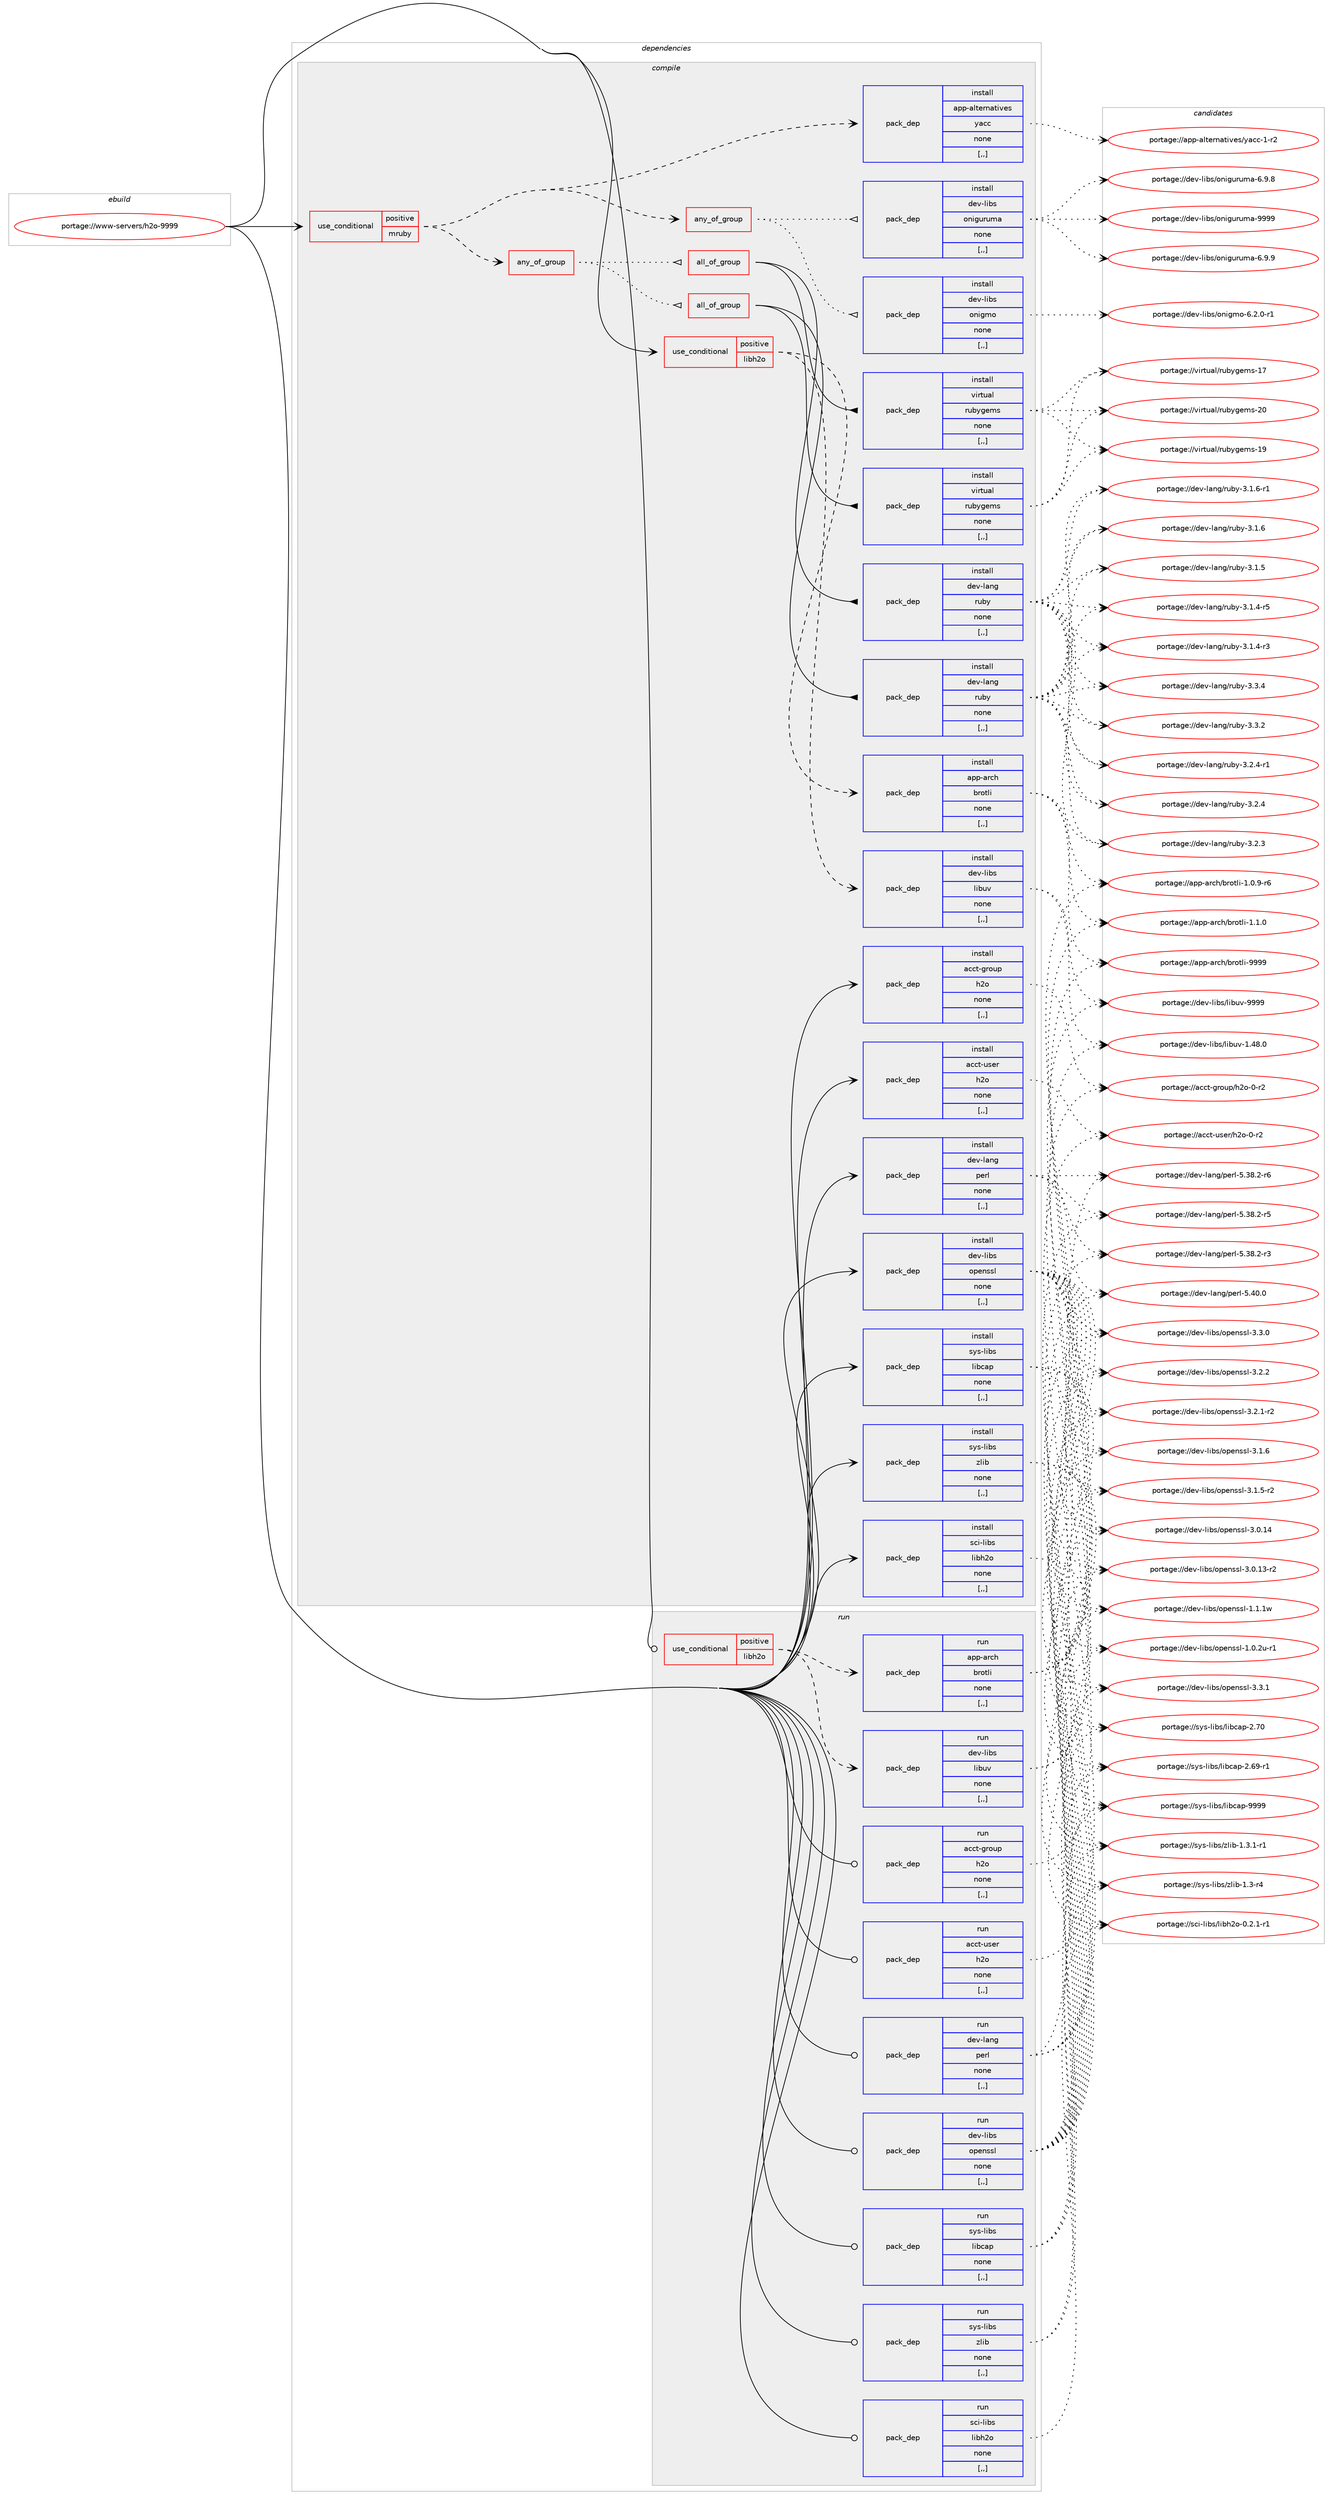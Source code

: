 digraph prolog {

# *************
# Graph options
# *************

newrank=true;
concentrate=true;
compound=true;
graph [rankdir=LR,fontname=Helvetica,fontsize=10,ranksep=1.5];#, ranksep=2.5, nodesep=0.2];
edge  [arrowhead=vee];
node  [fontname=Helvetica,fontsize=10];

# **********
# The ebuild
# **********

subgraph cluster_leftcol {
color=gray;
rank=same;
label=<<i>ebuild</i>>;
id [label="portage://www-servers/h2o-9999", color=red, width=4, href="../www-servers/h2o-9999.svg"];
}

# ****************
# The dependencies
# ****************

subgraph cluster_midcol {
color=gray;
label=<<i>dependencies</i>>;
subgraph cluster_compile {
fillcolor="#eeeeee";
style=filled;
label=<<i>compile</i>>;
subgraph cond120119 {
dependency450530 [label=<<TABLE BORDER="0" CELLBORDER="1" CELLSPACING="0" CELLPADDING="4"><TR><TD ROWSPAN="3" CELLPADDING="10">use_conditional</TD></TR><TR><TD>positive</TD></TR><TR><TD>libh2o</TD></TR></TABLE>>, shape=none, color=red];
subgraph pack327066 {
dependency450531 [label=<<TABLE BORDER="0" CELLBORDER="1" CELLSPACING="0" CELLPADDING="4" WIDTH="220"><TR><TD ROWSPAN="6" CELLPADDING="30">pack_dep</TD></TR><TR><TD WIDTH="110">install</TD></TR><TR><TD>app-arch</TD></TR><TR><TD>brotli</TD></TR><TR><TD>none</TD></TR><TR><TD>[,,]</TD></TR></TABLE>>, shape=none, color=blue];
}
dependency450530:e -> dependency450531:w [weight=20,style="dashed",arrowhead="vee"];
subgraph pack327067 {
dependency450532 [label=<<TABLE BORDER="0" CELLBORDER="1" CELLSPACING="0" CELLPADDING="4" WIDTH="220"><TR><TD ROWSPAN="6" CELLPADDING="30">pack_dep</TD></TR><TR><TD WIDTH="110">install</TD></TR><TR><TD>dev-libs</TD></TR><TR><TD>libuv</TD></TR><TR><TD>none</TD></TR><TR><TD>[,,]</TD></TR></TABLE>>, shape=none, color=blue];
}
dependency450530:e -> dependency450532:w [weight=20,style="dashed",arrowhead="vee"];
}
id:e -> dependency450530:w [weight=20,style="solid",arrowhead="vee"];
subgraph cond120120 {
dependency450533 [label=<<TABLE BORDER="0" CELLBORDER="1" CELLSPACING="0" CELLPADDING="4"><TR><TD ROWSPAN="3" CELLPADDING="10">use_conditional</TD></TR><TR><TD>positive</TD></TR><TR><TD>mruby</TD></TR></TABLE>>, shape=none, color=red];
subgraph any3105 {
dependency450534 [label=<<TABLE BORDER="0" CELLBORDER="1" CELLSPACING="0" CELLPADDING="4"><TR><TD CELLPADDING="10">any_of_group</TD></TR></TABLE>>, shape=none, color=red];subgraph all243 {
dependency450535 [label=<<TABLE BORDER="0" CELLBORDER="1" CELLSPACING="0" CELLPADDING="4"><TR><TD CELLPADDING="10">all_of_group</TD></TR></TABLE>>, shape=none, color=red];subgraph pack327068 {
dependency450536 [label=<<TABLE BORDER="0" CELLBORDER="1" CELLSPACING="0" CELLPADDING="4" WIDTH="220"><TR><TD ROWSPAN="6" CELLPADDING="30">pack_dep</TD></TR><TR><TD WIDTH="110">install</TD></TR><TR><TD>dev-lang</TD></TR><TR><TD>ruby</TD></TR><TR><TD>none</TD></TR><TR><TD>[,,]</TD></TR></TABLE>>, shape=none, color=blue];
}
dependency450535:e -> dependency450536:w [weight=20,style="solid",arrowhead="inv"];
subgraph pack327069 {
dependency450537 [label=<<TABLE BORDER="0" CELLBORDER="1" CELLSPACING="0" CELLPADDING="4" WIDTH="220"><TR><TD ROWSPAN="6" CELLPADDING="30">pack_dep</TD></TR><TR><TD WIDTH="110">install</TD></TR><TR><TD>virtual</TD></TR><TR><TD>rubygems</TD></TR><TR><TD>none</TD></TR><TR><TD>[,,]</TD></TR></TABLE>>, shape=none, color=blue];
}
dependency450535:e -> dependency450537:w [weight=20,style="solid",arrowhead="inv"];
}
dependency450534:e -> dependency450535:w [weight=20,style="dotted",arrowhead="oinv"];
subgraph all244 {
dependency450538 [label=<<TABLE BORDER="0" CELLBORDER="1" CELLSPACING="0" CELLPADDING="4"><TR><TD CELLPADDING="10">all_of_group</TD></TR></TABLE>>, shape=none, color=red];subgraph pack327070 {
dependency450539 [label=<<TABLE BORDER="0" CELLBORDER="1" CELLSPACING="0" CELLPADDING="4" WIDTH="220"><TR><TD ROWSPAN="6" CELLPADDING="30">pack_dep</TD></TR><TR><TD WIDTH="110">install</TD></TR><TR><TD>dev-lang</TD></TR><TR><TD>ruby</TD></TR><TR><TD>none</TD></TR><TR><TD>[,,]</TD></TR></TABLE>>, shape=none, color=blue];
}
dependency450538:e -> dependency450539:w [weight=20,style="solid",arrowhead="inv"];
subgraph pack327071 {
dependency450540 [label=<<TABLE BORDER="0" CELLBORDER="1" CELLSPACING="0" CELLPADDING="4" WIDTH="220"><TR><TD ROWSPAN="6" CELLPADDING="30">pack_dep</TD></TR><TR><TD WIDTH="110">install</TD></TR><TR><TD>virtual</TD></TR><TR><TD>rubygems</TD></TR><TR><TD>none</TD></TR><TR><TD>[,,]</TD></TR></TABLE>>, shape=none, color=blue];
}
dependency450538:e -> dependency450540:w [weight=20,style="solid",arrowhead="inv"];
}
dependency450534:e -> dependency450538:w [weight=20,style="dotted",arrowhead="oinv"];
}
dependency450533:e -> dependency450534:w [weight=20,style="dashed",arrowhead="vee"];
subgraph any3106 {
dependency450541 [label=<<TABLE BORDER="0" CELLBORDER="1" CELLSPACING="0" CELLPADDING="4"><TR><TD CELLPADDING="10">any_of_group</TD></TR></TABLE>>, shape=none, color=red];subgraph pack327072 {
dependency450542 [label=<<TABLE BORDER="0" CELLBORDER="1" CELLSPACING="0" CELLPADDING="4" WIDTH="220"><TR><TD ROWSPAN="6" CELLPADDING="30">pack_dep</TD></TR><TR><TD WIDTH="110">install</TD></TR><TR><TD>dev-libs</TD></TR><TR><TD>onigmo</TD></TR><TR><TD>none</TD></TR><TR><TD>[,,]</TD></TR></TABLE>>, shape=none, color=blue];
}
dependency450541:e -> dependency450542:w [weight=20,style="dotted",arrowhead="oinv"];
subgraph pack327073 {
dependency450543 [label=<<TABLE BORDER="0" CELLBORDER="1" CELLSPACING="0" CELLPADDING="4" WIDTH="220"><TR><TD ROWSPAN="6" CELLPADDING="30">pack_dep</TD></TR><TR><TD WIDTH="110">install</TD></TR><TR><TD>dev-libs</TD></TR><TR><TD>oniguruma</TD></TR><TR><TD>none</TD></TR><TR><TD>[,,]</TD></TR></TABLE>>, shape=none, color=blue];
}
dependency450541:e -> dependency450543:w [weight=20,style="dotted",arrowhead="oinv"];
}
dependency450533:e -> dependency450541:w [weight=20,style="dashed",arrowhead="vee"];
subgraph pack327074 {
dependency450544 [label=<<TABLE BORDER="0" CELLBORDER="1" CELLSPACING="0" CELLPADDING="4" WIDTH="220"><TR><TD ROWSPAN="6" CELLPADDING="30">pack_dep</TD></TR><TR><TD WIDTH="110">install</TD></TR><TR><TD>app-alternatives</TD></TR><TR><TD>yacc</TD></TR><TR><TD>none</TD></TR><TR><TD>[,,]</TD></TR></TABLE>>, shape=none, color=blue];
}
dependency450533:e -> dependency450544:w [weight=20,style="dashed",arrowhead="vee"];
}
id:e -> dependency450533:w [weight=20,style="solid",arrowhead="vee"];
subgraph pack327075 {
dependency450545 [label=<<TABLE BORDER="0" CELLBORDER="1" CELLSPACING="0" CELLPADDING="4" WIDTH="220"><TR><TD ROWSPAN="6" CELLPADDING="30">pack_dep</TD></TR><TR><TD WIDTH="110">install</TD></TR><TR><TD>acct-group</TD></TR><TR><TD>h2o</TD></TR><TR><TD>none</TD></TR><TR><TD>[,,]</TD></TR></TABLE>>, shape=none, color=blue];
}
id:e -> dependency450545:w [weight=20,style="solid",arrowhead="vee"];
subgraph pack327076 {
dependency450546 [label=<<TABLE BORDER="0" CELLBORDER="1" CELLSPACING="0" CELLPADDING="4" WIDTH="220"><TR><TD ROWSPAN="6" CELLPADDING="30">pack_dep</TD></TR><TR><TD WIDTH="110">install</TD></TR><TR><TD>acct-user</TD></TR><TR><TD>h2o</TD></TR><TR><TD>none</TD></TR><TR><TD>[,,]</TD></TR></TABLE>>, shape=none, color=blue];
}
id:e -> dependency450546:w [weight=20,style="solid",arrowhead="vee"];
subgraph pack327077 {
dependency450547 [label=<<TABLE BORDER="0" CELLBORDER="1" CELLSPACING="0" CELLPADDING="4" WIDTH="220"><TR><TD ROWSPAN="6" CELLPADDING="30">pack_dep</TD></TR><TR><TD WIDTH="110">install</TD></TR><TR><TD>dev-lang</TD></TR><TR><TD>perl</TD></TR><TR><TD>none</TD></TR><TR><TD>[,,]</TD></TR></TABLE>>, shape=none, color=blue];
}
id:e -> dependency450547:w [weight=20,style="solid",arrowhead="vee"];
subgraph pack327078 {
dependency450548 [label=<<TABLE BORDER="0" CELLBORDER="1" CELLSPACING="0" CELLPADDING="4" WIDTH="220"><TR><TD ROWSPAN="6" CELLPADDING="30">pack_dep</TD></TR><TR><TD WIDTH="110">install</TD></TR><TR><TD>dev-libs</TD></TR><TR><TD>openssl</TD></TR><TR><TD>none</TD></TR><TR><TD>[,,]</TD></TR></TABLE>>, shape=none, color=blue];
}
id:e -> dependency450548:w [weight=20,style="solid",arrowhead="vee"];
subgraph pack327079 {
dependency450549 [label=<<TABLE BORDER="0" CELLBORDER="1" CELLSPACING="0" CELLPADDING="4" WIDTH="220"><TR><TD ROWSPAN="6" CELLPADDING="30">pack_dep</TD></TR><TR><TD WIDTH="110">install</TD></TR><TR><TD>sys-libs</TD></TR><TR><TD>libcap</TD></TR><TR><TD>none</TD></TR><TR><TD>[,,]</TD></TR></TABLE>>, shape=none, color=blue];
}
id:e -> dependency450549:w [weight=20,style="solid",arrowhead="vee"];
subgraph pack327080 {
dependency450550 [label=<<TABLE BORDER="0" CELLBORDER="1" CELLSPACING="0" CELLPADDING="4" WIDTH="220"><TR><TD ROWSPAN="6" CELLPADDING="30">pack_dep</TD></TR><TR><TD WIDTH="110">install</TD></TR><TR><TD>sys-libs</TD></TR><TR><TD>zlib</TD></TR><TR><TD>none</TD></TR><TR><TD>[,,]</TD></TR></TABLE>>, shape=none, color=blue];
}
id:e -> dependency450550:w [weight=20,style="solid",arrowhead="vee"];
subgraph pack327081 {
dependency450551 [label=<<TABLE BORDER="0" CELLBORDER="1" CELLSPACING="0" CELLPADDING="4" WIDTH="220"><TR><TD ROWSPAN="6" CELLPADDING="30">pack_dep</TD></TR><TR><TD WIDTH="110">install</TD></TR><TR><TD>sci-libs</TD></TR><TR><TD>libh2o</TD></TR><TR><TD>none</TD></TR><TR><TD>[,,]</TD></TR></TABLE>>, shape=none, color=blue];
}
id:e -> dependency450551:w [weight=20,style="solid",arrowhead="vee"];
}
subgraph cluster_compileandrun {
fillcolor="#eeeeee";
style=filled;
label=<<i>compile and run</i>>;
}
subgraph cluster_run {
fillcolor="#eeeeee";
style=filled;
label=<<i>run</i>>;
subgraph cond120121 {
dependency450552 [label=<<TABLE BORDER="0" CELLBORDER="1" CELLSPACING="0" CELLPADDING="4"><TR><TD ROWSPAN="3" CELLPADDING="10">use_conditional</TD></TR><TR><TD>positive</TD></TR><TR><TD>libh2o</TD></TR></TABLE>>, shape=none, color=red];
subgraph pack327082 {
dependency450553 [label=<<TABLE BORDER="0" CELLBORDER="1" CELLSPACING="0" CELLPADDING="4" WIDTH="220"><TR><TD ROWSPAN="6" CELLPADDING="30">pack_dep</TD></TR><TR><TD WIDTH="110">run</TD></TR><TR><TD>app-arch</TD></TR><TR><TD>brotli</TD></TR><TR><TD>none</TD></TR><TR><TD>[,,]</TD></TR></TABLE>>, shape=none, color=blue];
}
dependency450552:e -> dependency450553:w [weight=20,style="dashed",arrowhead="vee"];
subgraph pack327083 {
dependency450554 [label=<<TABLE BORDER="0" CELLBORDER="1" CELLSPACING="0" CELLPADDING="4" WIDTH="220"><TR><TD ROWSPAN="6" CELLPADDING="30">pack_dep</TD></TR><TR><TD WIDTH="110">run</TD></TR><TR><TD>dev-libs</TD></TR><TR><TD>libuv</TD></TR><TR><TD>none</TD></TR><TR><TD>[,,]</TD></TR></TABLE>>, shape=none, color=blue];
}
dependency450552:e -> dependency450554:w [weight=20,style="dashed",arrowhead="vee"];
}
id:e -> dependency450552:w [weight=20,style="solid",arrowhead="odot"];
subgraph pack327084 {
dependency450555 [label=<<TABLE BORDER="0" CELLBORDER="1" CELLSPACING="0" CELLPADDING="4" WIDTH="220"><TR><TD ROWSPAN="6" CELLPADDING="30">pack_dep</TD></TR><TR><TD WIDTH="110">run</TD></TR><TR><TD>acct-group</TD></TR><TR><TD>h2o</TD></TR><TR><TD>none</TD></TR><TR><TD>[,,]</TD></TR></TABLE>>, shape=none, color=blue];
}
id:e -> dependency450555:w [weight=20,style="solid",arrowhead="odot"];
subgraph pack327085 {
dependency450556 [label=<<TABLE BORDER="0" CELLBORDER="1" CELLSPACING="0" CELLPADDING="4" WIDTH="220"><TR><TD ROWSPAN="6" CELLPADDING="30">pack_dep</TD></TR><TR><TD WIDTH="110">run</TD></TR><TR><TD>acct-user</TD></TR><TR><TD>h2o</TD></TR><TR><TD>none</TD></TR><TR><TD>[,,]</TD></TR></TABLE>>, shape=none, color=blue];
}
id:e -> dependency450556:w [weight=20,style="solid",arrowhead="odot"];
subgraph pack327086 {
dependency450557 [label=<<TABLE BORDER="0" CELLBORDER="1" CELLSPACING="0" CELLPADDING="4" WIDTH="220"><TR><TD ROWSPAN="6" CELLPADDING="30">pack_dep</TD></TR><TR><TD WIDTH="110">run</TD></TR><TR><TD>dev-lang</TD></TR><TR><TD>perl</TD></TR><TR><TD>none</TD></TR><TR><TD>[,,]</TD></TR></TABLE>>, shape=none, color=blue];
}
id:e -> dependency450557:w [weight=20,style="solid",arrowhead="odot"];
subgraph pack327087 {
dependency450558 [label=<<TABLE BORDER="0" CELLBORDER="1" CELLSPACING="0" CELLPADDING="4" WIDTH="220"><TR><TD ROWSPAN="6" CELLPADDING="30">pack_dep</TD></TR><TR><TD WIDTH="110">run</TD></TR><TR><TD>dev-libs</TD></TR><TR><TD>openssl</TD></TR><TR><TD>none</TD></TR><TR><TD>[,,]</TD></TR></TABLE>>, shape=none, color=blue];
}
id:e -> dependency450558:w [weight=20,style="solid",arrowhead="odot"];
subgraph pack327088 {
dependency450559 [label=<<TABLE BORDER="0" CELLBORDER="1" CELLSPACING="0" CELLPADDING="4" WIDTH="220"><TR><TD ROWSPAN="6" CELLPADDING="30">pack_dep</TD></TR><TR><TD WIDTH="110">run</TD></TR><TR><TD>sys-libs</TD></TR><TR><TD>libcap</TD></TR><TR><TD>none</TD></TR><TR><TD>[,,]</TD></TR></TABLE>>, shape=none, color=blue];
}
id:e -> dependency450559:w [weight=20,style="solid",arrowhead="odot"];
subgraph pack327089 {
dependency450560 [label=<<TABLE BORDER="0" CELLBORDER="1" CELLSPACING="0" CELLPADDING="4" WIDTH="220"><TR><TD ROWSPAN="6" CELLPADDING="30">pack_dep</TD></TR><TR><TD WIDTH="110">run</TD></TR><TR><TD>sys-libs</TD></TR><TR><TD>zlib</TD></TR><TR><TD>none</TD></TR><TR><TD>[,,]</TD></TR></TABLE>>, shape=none, color=blue];
}
id:e -> dependency450560:w [weight=20,style="solid",arrowhead="odot"];
subgraph pack327090 {
dependency450561 [label=<<TABLE BORDER="0" CELLBORDER="1" CELLSPACING="0" CELLPADDING="4" WIDTH="220"><TR><TD ROWSPAN="6" CELLPADDING="30">pack_dep</TD></TR><TR><TD WIDTH="110">run</TD></TR><TR><TD>sci-libs</TD></TR><TR><TD>libh2o</TD></TR><TR><TD>none</TD></TR><TR><TD>[,,]</TD></TR></TABLE>>, shape=none, color=blue];
}
id:e -> dependency450561:w [weight=20,style="solid",arrowhead="odot"];
}
}

# **************
# The candidates
# **************

subgraph cluster_choices {
rank=same;
color=gray;
label=<<i>candidates</i>>;

subgraph choice327066 {
color=black;
nodesep=1;
choice9711211245971149910447981141111161081054557575757 [label="portage://app-arch/brotli-9999", color=red, width=4,href="../app-arch/brotli-9999.svg"];
choice971121124597114991044798114111116108105454946494648 [label="portage://app-arch/brotli-1.1.0", color=red, width=4,href="../app-arch/brotli-1.1.0.svg"];
choice9711211245971149910447981141111161081054549464846574511454 [label="portage://app-arch/brotli-1.0.9-r6", color=red, width=4,href="../app-arch/brotli-1.0.9-r6.svg"];
dependency450531:e -> choice9711211245971149910447981141111161081054557575757:w [style=dotted,weight="100"];
dependency450531:e -> choice971121124597114991044798114111116108105454946494648:w [style=dotted,weight="100"];
dependency450531:e -> choice9711211245971149910447981141111161081054549464846574511454:w [style=dotted,weight="100"];
}
subgraph choice327067 {
color=black;
nodesep=1;
choice100101118451081059811547108105981171184557575757 [label="portage://dev-libs/libuv-9999", color=red, width=4,href="../dev-libs/libuv-9999.svg"];
choice1001011184510810598115471081059811711845494652564648 [label="portage://dev-libs/libuv-1.48.0", color=red, width=4,href="../dev-libs/libuv-1.48.0.svg"];
dependency450532:e -> choice100101118451081059811547108105981171184557575757:w [style=dotted,weight="100"];
dependency450532:e -> choice1001011184510810598115471081059811711845494652564648:w [style=dotted,weight="100"];
}
subgraph choice327068 {
color=black;
nodesep=1;
choice10010111845108971101034711411798121455146514652 [label="portage://dev-lang/ruby-3.3.4", color=red, width=4,href="../dev-lang/ruby-3.3.4.svg"];
choice10010111845108971101034711411798121455146514650 [label="portage://dev-lang/ruby-3.3.2", color=red, width=4,href="../dev-lang/ruby-3.3.2.svg"];
choice100101118451089711010347114117981214551465046524511449 [label="portage://dev-lang/ruby-3.2.4-r1", color=red, width=4,href="../dev-lang/ruby-3.2.4-r1.svg"];
choice10010111845108971101034711411798121455146504652 [label="portage://dev-lang/ruby-3.2.4", color=red, width=4,href="../dev-lang/ruby-3.2.4.svg"];
choice10010111845108971101034711411798121455146504651 [label="portage://dev-lang/ruby-3.2.3", color=red, width=4,href="../dev-lang/ruby-3.2.3.svg"];
choice100101118451089711010347114117981214551464946544511449 [label="portage://dev-lang/ruby-3.1.6-r1", color=red, width=4,href="../dev-lang/ruby-3.1.6-r1.svg"];
choice10010111845108971101034711411798121455146494654 [label="portage://dev-lang/ruby-3.1.6", color=red, width=4,href="../dev-lang/ruby-3.1.6.svg"];
choice10010111845108971101034711411798121455146494653 [label="portage://dev-lang/ruby-3.1.5", color=red, width=4,href="../dev-lang/ruby-3.1.5.svg"];
choice100101118451089711010347114117981214551464946524511453 [label="portage://dev-lang/ruby-3.1.4-r5", color=red, width=4,href="../dev-lang/ruby-3.1.4-r5.svg"];
choice100101118451089711010347114117981214551464946524511451 [label="portage://dev-lang/ruby-3.1.4-r3", color=red, width=4,href="../dev-lang/ruby-3.1.4-r3.svg"];
dependency450536:e -> choice10010111845108971101034711411798121455146514652:w [style=dotted,weight="100"];
dependency450536:e -> choice10010111845108971101034711411798121455146514650:w [style=dotted,weight="100"];
dependency450536:e -> choice100101118451089711010347114117981214551465046524511449:w [style=dotted,weight="100"];
dependency450536:e -> choice10010111845108971101034711411798121455146504652:w [style=dotted,weight="100"];
dependency450536:e -> choice10010111845108971101034711411798121455146504651:w [style=dotted,weight="100"];
dependency450536:e -> choice100101118451089711010347114117981214551464946544511449:w [style=dotted,weight="100"];
dependency450536:e -> choice10010111845108971101034711411798121455146494654:w [style=dotted,weight="100"];
dependency450536:e -> choice10010111845108971101034711411798121455146494653:w [style=dotted,weight="100"];
dependency450536:e -> choice100101118451089711010347114117981214551464946524511453:w [style=dotted,weight="100"];
dependency450536:e -> choice100101118451089711010347114117981214551464946524511451:w [style=dotted,weight="100"];
}
subgraph choice327069 {
color=black;
nodesep=1;
choice118105114116117971084711411798121103101109115455048 [label="portage://virtual/rubygems-20", color=red, width=4,href="../virtual/rubygems-20.svg"];
choice118105114116117971084711411798121103101109115454957 [label="portage://virtual/rubygems-19", color=red, width=4,href="../virtual/rubygems-19.svg"];
choice118105114116117971084711411798121103101109115454955 [label="portage://virtual/rubygems-17", color=red, width=4,href="../virtual/rubygems-17.svg"];
dependency450537:e -> choice118105114116117971084711411798121103101109115455048:w [style=dotted,weight="100"];
dependency450537:e -> choice118105114116117971084711411798121103101109115454957:w [style=dotted,weight="100"];
dependency450537:e -> choice118105114116117971084711411798121103101109115454955:w [style=dotted,weight="100"];
}
subgraph choice327070 {
color=black;
nodesep=1;
choice10010111845108971101034711411798121455146514652 [label="portage://dev-lang/ruby-3.3.4", color=red, width=4,href="../dev-lang/ruby-3.3.4.svg"];
choice10010111845108971101034711411798121455146514650 [label="portage://dev-lang/ruby-3.3.2", color=red, width=4,href="../dev-lang/ruby-3.3.2.svg"];
choice100101118451089711010347114117981214551465046524511449 [label="portage://dev-lang/ruby-3.2.4-r1", color=red, width=4,href="../dev-lang/ruby-3.2.4-r1.svg"];
choice10010111845108971101034711411798121455146504652 [label="portage://dev-lang/ruby-3.2.4", color=red, width=4,href="../dev-lang/ruby-3.2.4.svg"];
choice10010111845108971101034711411798121455146504651 [label="portage://dev-lang/ruby-3.2.3", color=red, width=4,href="../dev-lang/ruby-3.2.3.svg"];
choice100101118451089711010347114117981214551464946544511449 [label="portage://dev-lang/ruby-3.1.6-r1", color=red, width=4,href="../dev-lang/ruby-3.1.6-r1.svg"];
choice10010111845108971101034711411798121455146494654 [label="portage://dev-lang/ruby-3.1.6", color=red, width=4,href="../dev-lang/ruby-3.1.6.svg"];
choice10010111845108971101034711411798121455146494653 [label="portage://dev-lang/ruby-3.1.5", color=red, width=4,href="../dev-lang/ruby-3.1.5.svg"];
choice100101118451089711010347114117981214551464946524511453 [label="portage://dev-lang/ruby-3.1.4-r5", color=red, width=4,href="../dev-lang/ruby-3.1.4-r5.svg"];
choice100101118451089711010347114117981214551464946524511451 [label="portage://dev-lang/ruby-3.1.4-r3", color=red, width=4,href="../dev-lang/ruby-3.1.4-r3.svg"];
dependency450539:e -> choice10010111845108971101034711411798121455146514652:w [style=dotted,weight="100"];
dependency450539:e -> choice10010111845108971101034711411798121455146514650:w [style=dotted,weight="100"];
dependency450539:e -> choice100101118451089711010347114117981214551465046524511449:w [style=dotted,weight="100"];
dependency450539:e -> choice10010111845108971101034711411798121455146504652:w [style=dotted,weight="100"];
dependency450539:e -> choice10010111845108971101034711411798121455146504651:w [style=dotted,weight="100"];
dependency450539:e -> choice100101118451089711010347114117981214551464946544511449:w [style=dotted,weight="100"];
dependency450539:e -> choice10010111845108971101034711411798121455146494654:w [style=dotted,weight="100"];
dependency450539:e -> choice10010111845108971101034711411798121455146494653:w [style=dotted,weight="100"];
dependency450539:e -> choice100101118451089711010347114117981214551464946524511453:w [style=dotted,weight="100"];
dependency450539:e -> choice100101118451089711010347114117981214551464946524511451:w [style=dotted,weight="100"];
}
subgraph choice327071 {
color=black;
nodesep=1;
choice118105114116117971084711411798121103101109115455048 [label="portage://virtual/rubygems-20", color=red, width=4,href="../virtual/rubygems-20.svg"];
choice118105114116117971084711411798121103101109115454957 [label="portage://virtual/rubygems-19", color=red, width=4,href="../virtual/rubygems-19.svg"];
choice118105114116117971084711411798121103101109115454955 [label="portage://virtual/rubygems-17", color=red, width=4,href="../virtual/rubygems-17.svg"];
dependency450540:e -> choice118105114116117971084711411798121103101109115455048:w [style=dotted,weight="100"];
dependency450540:e -> choice118105114116117971084711411798121103101109115454957:w [style=dotted,weight="100"];
dependency450540:e -> choice118105114116117971084711411798121103101109115454955:w [style=dotted,weight="100"];
}
subgraph choice327072 {
color=black;
nodesep=1;
choice1001011184510810598115471111101051031091114554465046484511449 [label="portage://dev-libs/onigmo-6.2.0-r1", color=red, width=4,href="../dev-libs/onigmo-6.2.0-r1.svg"];
dependency450542:e -> choice1001011184510810598115471111101051031091114554465046484511449:w [style=dotted,weight="100"];
}
subgraph choice327073 {
color=black;
nodesep=1;
choice100101118451081059811547111110105103117114117109974557575757 [label="portage://dev-libs/oniguruma-9999", color=red, width=4,href="../dev-libs/oniguruma-9999.svg"];
choice10010111845108105981154711111010510311711411710997455446574657 [label="portage://dev-libs/oniguruma-6.9.9", color=red, width=4,href="../dev-libs/oniguruma-6.9.9.svg"];
choice10010111845108105981154711111010510311711411710997455446574656 [label="portage://dev-libs/oniguruma-6.9.8", color=red, width=4,href="../dev-libs/oniguruma-6.9.8.svg"];
dependency450543:e -> choice100101118451081059811547111110105103117114117109974557575757:w [style=dotted,weight="100"];
dependency450543:e -> choice10010111845108105981154711111010510311711411710997455446574657:w [style=dotted,weight="100"];
dependency450543:e -> choice10010111845108105981154711111010510311711411710997455446574656:w [style=dotted,weight="100"];
}
subgraph choice327074 {
color=black;
nodesep=1;
choice971121124597108116101114110971161051181011154712197999945494511450 [label="portage://app-alternatives/yacc-1-r2", color=red, width=4,href="../app-alternatives/yacc-1-r2.svg"];
dependency450544:e -> choice971121124597108116101114110971161051181011154712197999945494511450:w [style=dotted,weight="100"];
}
subgraph choice327075 {
color=black;
nodesep=1;
choice97999911645103114111117112471045011145484511450 [label="portage://acct-group/h2o-0-r2", color=red, width=4,href="../acct-group/h2o-0-r2.svg"];
dependency450545:e -> choice97999911645103114111117112471045011145484511450:w [style=dotted,weight="100"];
}
subgraph choice327076 {
color=black;
nodesep=1;
choice97999911645117115101114471045011145484511450 [label="portage://acct-user/h2o-0-r2", color=red, width=4,href="../acct-user/h2o-0-r2.svg"];
dependency450546:e -> choice97999911645117115101114471045011145484511450:w [style=dotted,weight="100"];
}
subgraph choice327077 {
color=black;
nodesep=1;
choice10010111845108971101034711210111410845534652484648 [label="portage://dev-lang/perl-5.40.0", color=red, width=4,href="../dev-lang/perl-5.40.0.svg"];
choice100101118451089711010347112101114108455346515646504511454 [label="portage://dev-lang/perl-5.38.2-r6", color=red, width=4,href="../dev-lang/perl-5.38.2-r6.svg"];
choice100101118451089711010347112101114108455346515646504511453 [label="portage://dev-lang/perl-5.38.2-r5", color=red, width=4,href="../dev-lang/perl-5.38.2-r5.svg"];
choice100101118451089711010347112101114108455346515646504511451 [label="portage://dev-lang/perl-5.38.2-r3", color=red, width=4,href="../dev-lang/perl-5.38.2-r3.svg"];
dependency450547:e -> choice10010111845108971101034711210111410845534652484648:w [style=dotted,weight="100"];
dependency450547:e -> choice100101118451089711010347112101114108455346515646504511454:w [style=dotted,weight="100"];
dependency450547:e -> choice100101118451089711010347112101114108455346515646504511453:w [style=dotted,weight="100"];
dependency450547:e -> choice100101118451089711010347112101114108455346515646504511451:w [style=dotted,weight="100"];
}
subgraph choice327078 {
color=black;
nodesep=1;
choice100101118451081059811547111112101110115115108455146514649 [label="portage://dev-libs/openssl-3.3.1", color=red, width=4,href="../dev-libs/openssl-3.3.1.svg"];
choice100101118451081059811547111112101110115115108455146514648 [label="portage://dev-libs/openssl-3.3.0", color=red, width=4,href="../dev-libs/openssl-3.3.0.svg"];
choice100101118451081059811547111112101110115115108455146504650 [label="portage://dev-libs/openssl-3.2.2", color=red, width=4,href="../dev-libs/openssl-3.2.2.svg"];
choice1001011184510810598115471111121011101151151084551465046494511450 [label="portage://dev-libs/openssl-3.2.1-r2", color=red, width=4,href="../dev-libs/openssl-3.2.1-r2.svg"];
choice100101118451081059811547111112101110115115108455146494654 [label="portage://dev-libs/openssl-3.1.6", color=red, width=4,href="../dev-libs/openssl-3.1.6.svg"];
choice1001011184510810598115471111121011101151151084551464946534511450 [label="portage://dev-libs/openssl-3.1.5-r2", color=red, width=4,href="../dev-libs/openssl-3.1.5-r2.svg"];
choice10010111845108105981154711111210111011511510845514648464952 [label="portage://dev-libs/openssl-3.0.14", color=red, width=4,href="../dev-libs/openssl-3.0.14.svg"];
choice100101118451081059811547111112101110115115108455146484649514511450 [label="portage://dev-libs/openssl-3.0.13-r2", color=red, width=4,href="../dev-libs/openssl-3.0.13-r2.svg"];
choice100101118451081059811547111112101110115115108454946494649119 [label="portage://dev-libs/openssl-1.1.1w", color=red, width=4,href="../dev-libs/openssl-1.1.1w.svg"];
choice1001011184510810598115471111121011101151151084549464846501174511449 [label="portage://dev-libs/openssl-1.0.2u-r1", color=red, width=4,href="../dev-libs/openssl-1.0.2u-r1.svg"];
dependency450548:e -> choice100101118451081059811547111112101110115115108455146514649:w [style=dotted,weight="100"];
dependency450548:e -> choice100101118451081059811547111112101110115115108455146514648:w [style=dotted,weight="100"];
dependency450548:e -> choice100101118451081059811547111112101110115115108455146504650:w [style=dotted,weight="100"];
dependency450548:e -> choice1001011184510810598115471111121011101151151084551465046494511450:w [style=dotted,weight="100"];
dependency450548:e -> choice100101118451081059811547111112101110115115108455146494654:w [style=dotted,weight="100"];
dependency450548:e -> choice1001011184510810598115471111121011101151151084551464946534511450:w [style=dotted,weight="100"];
dependency450548:e -> choice10010111845108105981154711111210111011511510845514648464952:w [style=dotted,weight="100"];
dependency450548:e -> choice100101118451081059811547111112101110115115108455146484649514511450:w [style=dotted,weight="100"];
dependency450548:e -> choice100101118451081059811547111112101110115115108454946494649119:w [style=dotted,weight="100"];
dependency450548:e -> choice1001011184510810598115471111121011101151151084549464846501174511449:w [style=dotted,weight="100"];
}
subgraph choice327079 {
color=black;
nodesep=1;
choice1151211154510810598115471081059899971124557575757 [label="portage://sys-libs/libcap-9999", color=red, width=4,href="../sys-libs/libcap-9999.svg"];
choice1151211154510810598115471081059899971124550465548 [label="portage://sys-libs/libcap-2.70", color=red, width=4,href="../sys-libs/libcap-2.70.svg"];
choice11512111545108105981154710810598999711245504654574511449 [label="portage://sys-libs/libcap-2.69-r1", color=red, width=4,href="../sys-libs/libcap-2.69-r1.svg"];
dependency450549:e -> choice1151211154510810598115471081059899971124557575757:w [style=dotted,weight="100"];
dependency450549:e -> choice1151211154510810598115471081059899971124550465548:w [style=dotted,weight="100"];
dependency450549:e -> choice11512111545108105981154710810598999711245504654574511449:w [style=dotted,weight="100"];
}
subgraph choice327080 {
color=black;
nodesep=1;
choice115121115451081059811547122108105984549465146494511449 [label="portage://sys-libs/zlib-1.3.1-r1", color=red, width=4,href="../sys-libs/zlib-1.3.1-r1.svg"];
choice11512111545108105981154712210810598454946514511452 [label="portage://sys-libs/zlib-1.3-r4", color=red, width=4,href="../sys-libs/zlib-1.3-r4.svg"];
dependency450550:e -> choice115121115451081059811547122108105984549465146494511449:w [style=dotted,weight="100"];
dependency450550:e -> choice11512111545108105981154712210810598454946514511452:w [style=dotted,weight="100"];
}
subgraph choice327081 {
color=black;
nodesep=1;
choice1159910545108105981154710810598104501114548465046494511449 [label="portage://sci-libs/libh2o-0.2.1-r1", color=red, width=4,href="../sci-libs/libh2o-0.2.1-r1.svg"];
dependency450551:e -> choice1159910545108105981154710810598104501114548465046494511449:w [style=dotted,weight="100"];
}
subgraph choice327082 {
color=black;
nodesep=1;
choice9711211245971149910447981141111161081054557575757 [label="portage://app-arch/brotli-9999", color=red, width=4,href="../app-arch/brotli-9999.svg"];
choice971121124597114991044798114111116108105454946494648 [label="portage://app-arch/brotli-1.1.0", color=red, width=4,href="../app-arch/brotli-1.1.0.svg"];
choice9711211245971149910447981141111161081054549464846574511454 [label="portage://app-arch/brotli-1.0.9-r6", color=red, width=4,href="../app-arch/brotli-1.0.9-r6.svg"];
dependency450553:e -> choice9711211245971149910447981141111161081054557575757:w [style=dotted,weight="100"];
dependency450553:e -> choice971121124597114991044798114111116108105454946494648:w [style=dotted,weight="100"];
dependency450553:e -> choice9711211245971149910447981141111161081054549464846574511454:w [style=dotted,weight="100"];
}
subgraph choice327083 {
color=black;
nodesep=1;
choice100101118451081059811547108105981171184557575757 [label="portage://dev-libs/libuv-9999", color=red, width=4,href="../dev-libs/libuv-9999.svg"];
choice1001011184510810598115471081059811711845494652564648 [label="portage://dev-libs/libuv-1.48.0", color=red, width=4,href="../dev-libs/libuv-1.48.0.svg"];
dependency450554:e -> choice100101118451081059811547108105981171184557575757:w [style=dotted,weight="100"];
dependency450554:e -> choice1001011184510810598115471081059811711845494652564648:w [style=dotted,weight="100"];
}
subgraph choice327084 {
color=black;
nodesep=1;
choice97999911645103114111117112471045011145484511450 [label="portage://acct-group/h2o-0-r2", color=red, width=4,href="../acct-group/h2o-0-r2.svg"];
dependency450555:e -> choice97999911645103114111117112471045011145484511450:w [style=dotted,weight="100"];
}
subgraph choice327085 {
color=black;
nodesep=1;
choice97999911645117115101114471045011145484511450 [label="portage://acct-user/h2o-0-r2", color=red, width=4,href="../acct-user/h2o-0-r2.svg"];
dependency450556:e -> choice97999911645117115101114471045011145484511450:w [style=dotted,weight="100"];
}
subgraph choice327086 {
color=black;
nodesep=1;
choice10010111845108971101034711210111410845534652484648 [label="portage://dev-lang/perl-5.40.0", color=red, width=4,href="../dev-lang/perl-5.40.0.svg"];
choice100101118451089711010347112101114108455346515646504511454 [label="portage://dev-lang/perl-5.38.2-r6", color=red, width=4,href="../dev-lang/perl-5.38.2-r6.svg"];
choice100101118451089711010347112101114108455346515646504511453 [label="portage://dev-lang/perl-5.38.2-r5", color=red, width=4,href="../dev-lang/perl-5.38.2-r5.svg"];
choice100101118451089711010347112101114108455346515646504511451 [label="portage://dev-lang/perl-5.38.2-r3", color=red, width=4,href="../dev-lang/perl-5.38.2-r3.svg"];
dependency450557:e -> choice10010111845108971101034711210111410845534652484648:w [style=dotted,weight="100"];
dependency450557:e -> choice100101118451089711010347112101114108455346515646504511454:w [style=dotted,weight="100"];
dependency450557:e -> choice100101118451089711010347112101114108455346515646504511453:w [style=dotted,weight="100"];
dependency450557:e -> choice100101118451089711010347112101114108455346515646504511451:w [style=dotted,weight="100"];
}
subgraph choice327087 {
color=black;
nodesep=1;
choice100101118451081059811547111112101110115115108455146514649 [label="portage://dev-libs/openssl-3.3.1", color=red, width=4,href="../dev-libs/openssl-3.3.1.svg"];
choice100101118451081059811547111112101110115115108455146514648 [label="portage://dev-libs/openssl-3.3.0", color=red, width=4,href="../dev-libs/openssl-3.3.0.svg"];
choice100101118451081059811547111112101110115115108455146504650 [label="portage://dev-libs/openssl-3.2.2", color=red, width=4,href="../dev-libs/openssl-3.2.2.svg"];
choice1001011184510810598115471111121011101151151084551465046494511450 [label="portage://dev-libs/openssl-3.2.1-r2", color=red, width=4,href="../dev-libs/openssl-3.2.1-r2.svg"];
choice100101118451081059811547111112101110115115108455146494654 [label="portage://dev-libs/openssl-3.1.6", color=red, width=4,href="../dev-libs/openssl-3.1.6.svg"];
choice1001011184510810598115471111121011101151151084551464946534511450 [label="portage://dev-libs/openssl-3.1.5-r2", color=red, width=4,href="../dev-libs/openssl-3.1.5-r2.svg"];
choice10010111845108105981154711111210111011511510845514648464952 [label="portage://dev-libs/openssl-3.0.14", color=red, width=4,href="../dev-libs/openssl-3.0.14.svg"];
choice100101118451081059811547111112101110115115108455146484649514511450 [label="portage://dev-libs/openssl-3.0.13-r2", color=red, width=4,href="../dev-libs/openssl-3.0.13-r2.svg"];
choice100101118451081059811547111112101110115115108454946494649119 [label="portage://dev-libs/openssl-1.1.1w", color=red, width=4,href="../dev-libs/openssl-1.1.1w.svg"];
choice1001011184510810598115471111121011101151151084549464846501174511449 [label="portage://dev-libs/openssl-1.0.2u-r1", color=red, width=4,href="../dev-libs/openssl-1.0.2u-r1.svg"];
dependency450558:e -> choice100101118451081059811547111112101110115115108455146514649:w [style=dotted,weight="100"];
dependency450558:e -> choice100101118451081059811547111112101110115115108455146514648:w [style=dotted,weight="100"];
dependency450558:e -> choice100101118451081059811547111112101110115115108455146504650:w [style=dotted,weight="100"];
dependency450558:e -> choice1001011184510810598115471111121011101151151084551465046494511450:w [style=dotted,weight="100"];
dependency450558:e -> choice100101118451081059811547111112101110115115108455146494654:w [style=dotted,weight="100"];
dependency450558:e -> choice1001011184510810598115471111121011101151151084551464946534511450:w [style=dotted,weight="100"];
dependency450558:e -> choice10010111845108105981154711111210111011511510845514648464952:w [style=dotted,weight="100"];
dependency450558:e -> choice100101118451081059811547111112101110115115108455146484649514511450:w [style=dotted,weight="100"];
dependency450558:e -> choice100101118451081059811547111112101110115115108454946494649119:w [style=dotted,weight="100"];
dependency450558:e -> choice1001011184510810598115471111121011101151151084549464846501174511449:w [style=dotted,weight="100"];
}
subgraph choice327088 {
color=black;
nodesep=1;
choice1151211154510810598115471081059899971124557575757 [label="portage://sys-libs/libcap-9999", color=red, width=4,href="../sys-libs/libcap-9999.svg"];
choice1151211154510810598115471081059899971124550465548 [label="portage://sys-libs/libcap-2.70", color=red, width=4,href="../sys-libs/libcap-2.70.svg"];
choice11512111545108105981154710810598999711245504654574511449 [label="portage://sys-libs/libcap-2.69-r1", color=red, width=4,href="../sys-libs/libcap-2.69-r1.svg"];
dependency450559:e -> choice1151211154510810598115471081059899971124557575757:w [style=dotted,weight="100"];
dependency450559:e -> choice1151211154510810598115471081059899971124550465548:w [style=dotted,weight="100"];
dependency450559:e -> choice11512111545108105981154710810598999711245504654574511449:w [style=dotted,weight="100"];
}
subgraph choice327089 {
color=black;
nodesep=1;
choice115121115451081059811547122108105984549465146494511449 [label="portage://sys-libs/zlib-1.3.1-r1", color=red, width=4,href="../sys-libs/zlib-1.3.1-r1.svg"];
choice11512111545108105981154712210810598454946514511452 [label="portage://sys-libs/zlib-1.3-r4", color=red, width=4,href="../sys-libs/zlib-1.3-r4.svg"];
dependency450560:e -> choice115121115451081059811547122108105984549465146494511449:w [style=dotted,weight="100"];
dependency450560:e -> choice11512111545108105981154712210810598454946514511452:w [style=dotted,weight="100"];
}
subgraph choice327090 {
color=black;
nodesep=1;
choice1159910545108105981154710810598104501114548465046494511449 [label="portage://sci-libs/libh2o-0.2.1-r1", color=red, width=4,href="../sci-libs/libh2o-0.2.1-r1.svg"];
dependency450561:e -> choice1159910545108105981154710810598104501114548465046494511449:w [style=dotted,weight="100"];
}
}

}
